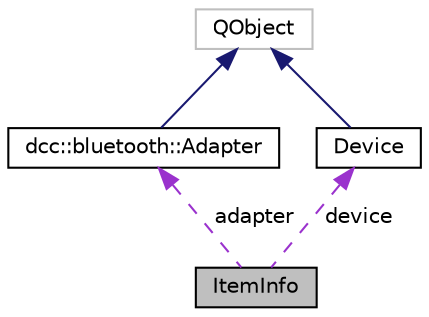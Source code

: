 digraph "ItemInfo"
{
  edge [fontname="Helvetica",fontsize="10",labelfontname="Helvetica",labelfontsize="10"];
  node [fontname="Helvetica",fontsize="10",shape=record];
  Node1 [label="ItemInfo",height=0.2,width=0.4,color="black", fillcolor="grey75", style="filled", fontcolor="black"];
  Node2 -> Node1 [dir="back",color="darkorchid3",fontsize="10",style="dashed",label=" adapter" ,fontname="Helvetica"];
  Node2 [label="dcc::bluetooth::Adapter",height=0.2,width=0.4,color="black", fillcolor="white", style="filled",URL="$classdcc_1_1bluetooth_1_1_adapter.html"];
  Node3 -> Node2 [dir="back",color="midnightblue",fontsize="10",style="solid",fontname="Helvetica"];
  Node3 [label="QObject",height=0.2,width=0.4,color="grey75", fillcolor="white", style="filled"];
  Node4 -> Node1 [dir="back",color="darkorchid3",fontsize="10",style="dashed",label=" device" ,fontname="Helvetica"];
  Node4 [label="Device",height=0.2,width=0.4,color="black", fillcolor="white", style="filled",URL="$class_device.html"];
  Node3 -> Node4 [dir="back",color="midnightblue",fontsize="10",style="solid",fontname="Helvetica"];
}
